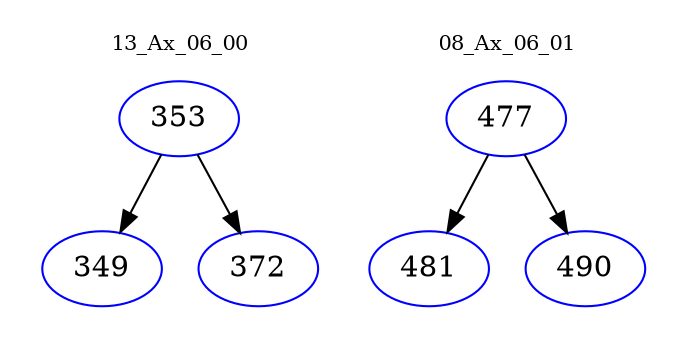 digraph{
subgraph cluster_0 {
color = white
label = "13_Ax_06_00";
fontsize=10;
T0_353 [label="353", color="blue"]
T0_353 -> T0_349 [color="black"]
T0_349 [label="349", color="blue"]
T0_353 -> T0_372 [color="black"]
T0_372 [label="372", color="blue"]
}
subgraph cluster_1 {
color = white
label = "08_Ax_06_01";
fontsize=10;
T1_477 [label="477", color="blue"]
T1_477 -> T1_481 [color="black"]
T1_481 [label="481", color="blue"]
T1_477 -> T1_490 [color="black"]
T1_490 [label="490", color="blue"]
}
}
